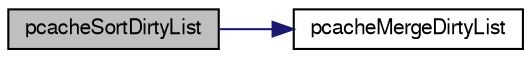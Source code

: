 digraph "pcacheSortDirtyList"
{
  edge [fontname="FreeSans",fontsize="10",labelfontname="FreeSans",labelfontsize="10"];
  node [fontname="FreeSans",fontsize="10",shape=record];
  rankdir="LR";
  Node238638 [label="pcacheSortDirtyList",height=0.2,width=0.4,color="black", fillcolor="grey75", style="filled", fontcolor="black"];
  Node238638 -> Node238639 [color="midnightblue",fontsize="10",style="solid",fontname="FreeSans"];
  Node238639 [label="pcacheMergeDirtyList",height=0.2,width=0.4,color="black", fillcolor="white", style="filled",URL="$sqlite3_8c.html#a790204fad8eb27820a936c5220396089"];
}
